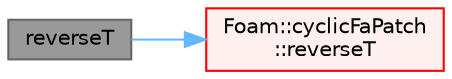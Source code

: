 digraph "reverseT"
{
 // LATEX_PDF_SIZE
  bgcolor="transparent";
  edge [fontname=Helvetica,fontsize=10,labelfontname=Helvetica,labelfontsize=10];
  node [fontname=Helvetica,fontsize=10,shape=box,height=0.2,width=0.4];
  rankdir="LR";
  Node1 [id="Node000001",label="reverseT",height=0.2,width=0.4,color="gray40", fillcolor="grey60", style="filled", fontcolor="black",tooltip=" "];
  Node1 -> Node2 [id="edge1_Node000001_Node000002",color="steelblue1",style="solid",tooltip=" "];
  Node2 [id="Node000002",label="Foam::cyclicFaPatch\l::reverseT",height=0.2,width=0.4,color="red", fillcolor="#FFF0F0", style="filled",URL="$classFoam_1_1cyclicFaPatch.html#a4a45acfcb1366256a58a5cefe632f635",tooltip=" "];
}
